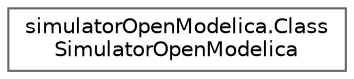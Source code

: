 digraph "Graphical Class Hierarchy"
{
 // LATEX_PDF_SIZE
  bgcolor="transparent";
  edge [fontname=Helvetica,fontsize=10,labelfontname=Helvetica,labelfontsize=10];
  node [fontname=Helvetica,fontsize=10,shape=box,height=0.2,width=0.4];
  rankdir="LR";
  Node0 [id="Node000000",label="simulatorOpenModelica.Class\lSimulatorOpenModelica",height=0.2,width=0.4,color="grey40", fillcolor="white", style="filled",URL="$classsimulator_open_modelica_1_1_class_simulator_open_modelica.html",tooltip=" "];
}
